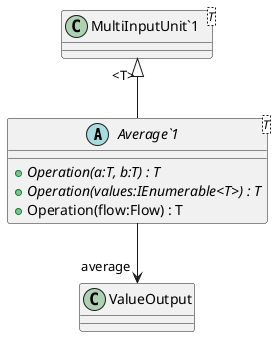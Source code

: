 @startuml
abstract class "Average`1"<T> {
    + {abstract} Operation(a:T, b:T) : T
    + {abstract} Operation(values:IEnumerable<T>) : T
    + Operation(flow:Flow) : T
}
class "MultiInputUnit`1"<T> {
}
"MultiInputUnit`1" "<T>" <|-- "Average`1"
"Average`1" --> "average" ValueOutput
@enduml
